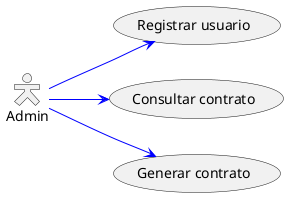@startuml
left to right direction

skinparam actorStyle Hollow
skinparam packageStyle rectangle




Admin -[#blue]-> (Registrar usuario)
Admin -[#blue]-> (Consultar contrato)
Admin -[#blue]-> (Generar contrato)


'/actor Apoderado

'package "Seguridad"  {

'package "Seguridad" {
  'ApoderadoUser -[#blue]-> (Registrarme)
  'ApoderadoUser <-[#blue]- (Iniciar sesión)
  'ApoderadoUser -[#blue]-> (Actualizar mi perfil)
  'ApoderadoUser -[#blue]-> (Cerrar sesión)
  'ApoderadoUser -[#blue]-> (Cerrar cuenta)
  'ApoderadoUser <-[#blue]- (Recordar contraseña)
'}
'}

'package "Contratos"  {
'}

'package "Consultas"  {
'}

'package "Pago"  {
'}

'package "Incidentes"  {
'}

'package "Evaluación"  {
'}




' Conexión del actor Apoderado con cada paquete
'Apoderado --> Seguridad
'Apoderado --> Contratos
'Apoderado --> Consultas
'Apoderado --> Pago
'Apoderado --> Incidentes
'Apoderado --> "Evaluación"

@enduml